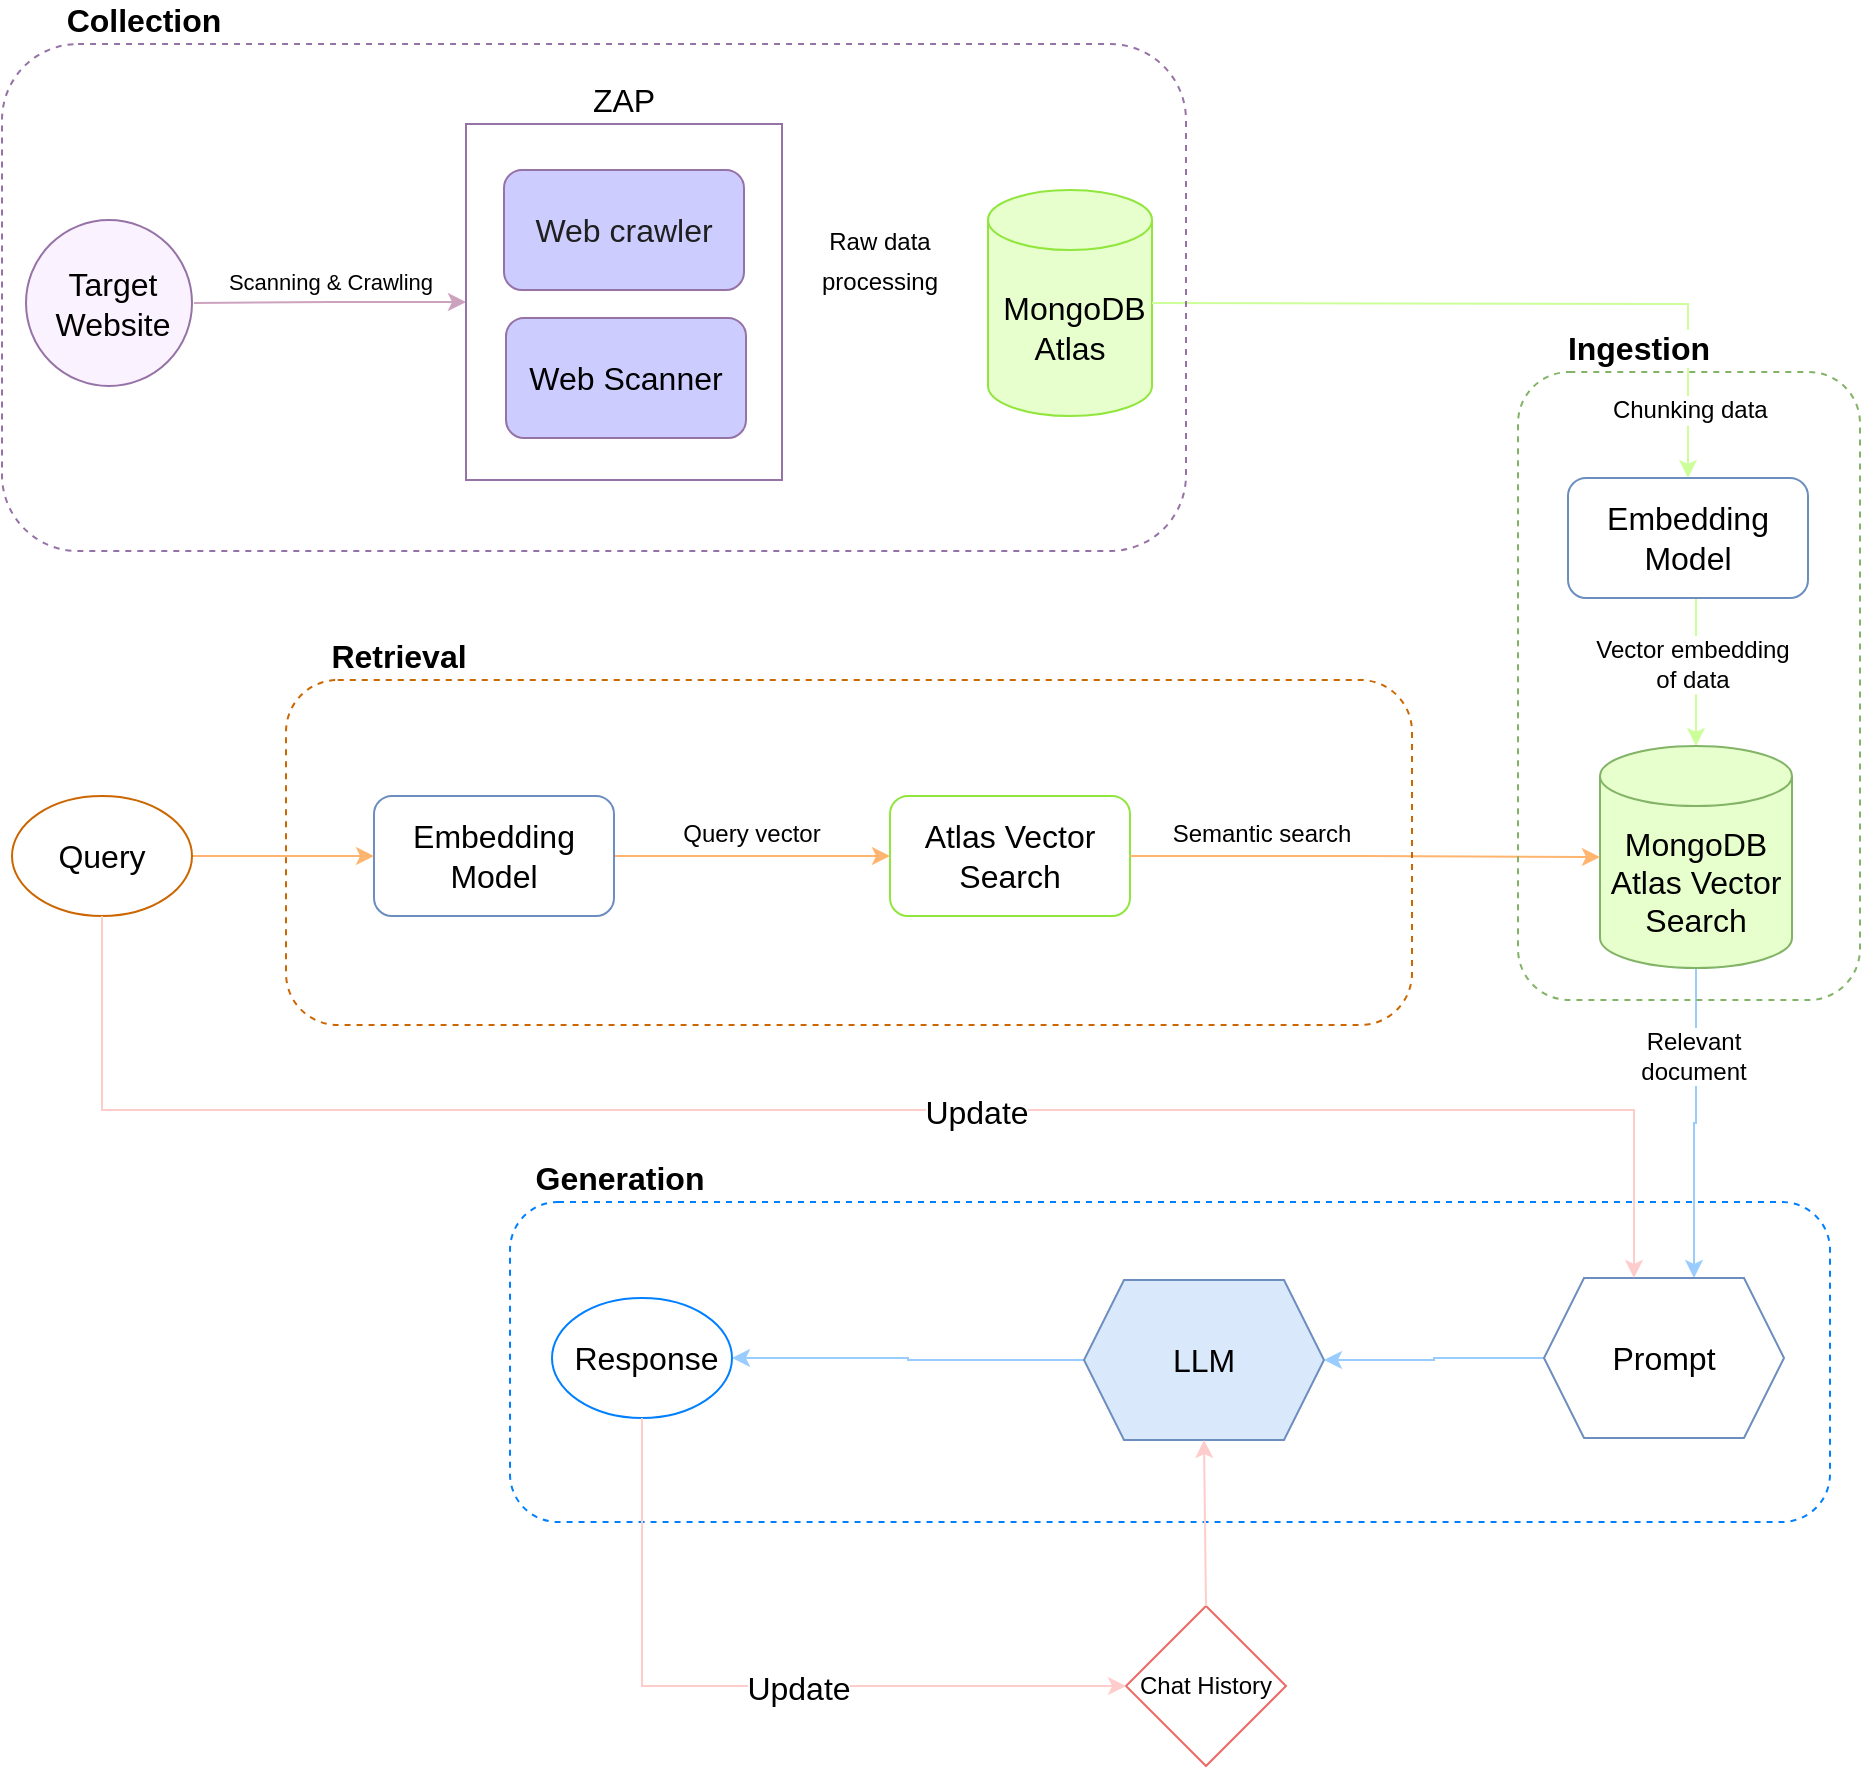 <mxfile version="26.0.5">
  <diagram name="Page-1" id="wJPzSrnuD0-9DPxej07Z">
    <mxGraphModel dx="2203" dy="896" grid="0" gridSize="10" guides="0" tooltips="0" connect="1" arrows="1" fold="1" page="0" pageScale="1" pageWidth="850" pageHeight="1100" math="0" shadow="0">
      <root>
        <mxCell id="0" />
        <mxCell id="1" parent="0" />
        <mxCell id="783OgWmeai5mKdStS9SS-3" value="" style="edgeStyle=orthogonalEdgeStyle;rounded=0;orthogonalLoop=1;jettySize=auto;html=1;startArrow=classic;startFill=1;endArrow=none;endFill=0;fontSize=16;entryX=0.988;entryY=0.49;entryDx=0;entryDy=0;entryPerimeter=0;exitX=0;exitY=0.5;exitDx=0;exitDy=0;strokeColor=#CDA2BE;" parent="1" source="O4jTcRz5tUedmGzt3tnk-2" target="O4jTcRz5tUedmGzt3tnk-10" edge="1">
          <mxGeometry relative="1" as="geometry">
            <mxPoint x="213" y="160" as="sourcePoint" />
            <mxPoint x="52" y="160" as="targetPoint" />
          </mxGeometry>
        </mxCell>
        <mxCell id="783OgWmeai5mKdStS9SS-6" value="&amp;nbsp;MongoDB Atlas" style="shape=cylinder3;whiteSpace=wrap;html=1;boundedLbl=1;backgroundOutline=1;size=15;fontSize=16;verticalAlign=middle;spacingTop=0;spacingBottom=0;labelPosition=center;verticalLabelPosition=middle;align=center;fillColor=#E6FFCC;strokeColor=light-dark(#91e63d, #006000);" parent="1" vertex="1">
          <mxGeometry x="430" y="98" width="82" height="113" as="geometry" />
        </mxCell>
        <mxCell id="783OgWmeai5mKdStS9SS-9" value="" style="endArrow=classic;html=1;rounded=0;entryX=0.5;entryY=0;entryDx=0;entryDy=0;exitX=1;exitY=0.5;exitDx=0;exitDy=0;exitPerimeter=0;fontSize=16;strokeColor=#CCFF99;" parent="1" source="783OgWmeai5mKdStS9SS-6" target="783OgWmeai5mKdStS9SS-11" edge="1">
          <mxGeometry width="50" height="50" relative="1" as="geometry">
            <mxPoint x="332" y="400" as="sourcePoint" />
            <mxPoint x="742" y="160" as="targetPoint" />
            <Array as="points">
              <mxPoint x="780" y="155" />
            </Array>
          </mxGeometry>
        </mxCell>
        <mxCell id="783OgWmeai5mKdStS9SS-13" value="" style="edgeStyle=orthogonalEdgeStyle;rounded=0;orthogonalLoop=1;jettySize=auto;html=1;exitX=0.5;exitY=1;exitDx=0;exitDy=0;entryX=0.5;entryY=0;entryDx=0;entryDy=0;entryPerimeter=0;fontSize=16;strokeColor=#CCFF99;" parent="1" source="783OgWmeai5mKdStS9SS-11" target="783OgWmeai5mKdStS9SS-12" edge="1">
          <mxGeometry relative="1" as="geometry">
            <mxPoint x="868" y="160" as="sourcePoint" />
            <mxPoint x="1128" y="160" as="targetPoint" />
            <Array as="points">
              <mxPoint x="762" y="255" />
              <mxPoint x="772" y="255" />
            </Array>
          </mxGeometry>
        </mxCell>
        <mxCell id="783OgWmeai5mKdStS9SS-11" value="Embedding Model" style="rounded=1;whiteSpace=wrap;html=1;fontSize=16;strokeColor=#6C8EBF;" parent="1" vertex="1">
          <mxGeometry x="720" y="242" width="120" height="60" as="geometry" />
        </mxCell>
        <mxCell id="ZdcENUANDSbNlizIBVIP-10" value="" style="edgeStyle=orthogonalEdgeStyle;rounded=0;orthogonalLoop=1;jettySize=auto;html=1;fontSize=16;strokeColor=#99CCFF;entryX=0.625;entryY=0;entryDx=0;entryDy=0;" parent="1" source="783OgWmeai5mKdStS9SS-12" target="ZdcENUANDSbNlizIBVIP-8" edge="1">
          <mxGeometry relative="1" as="geometry" />
        </mxCell>
        <mxCell id="783OgWmeai5mKdStS9SS-12" value="MongoDB Atlas Vector Search" style="shape=cylinder3;whiteSpace=wrap;html=1;boundedLbl=1;backgroundOutline=1;size=15;fontSize=16;fillColor=#E6FFCC;strokeColor=#82b366;" parent="1" vertex="1">
          <mxGeometry x="736" y="376" width="96" height="111" as="geometry" />
        </mxCell>
        <mxCell id="783OgWmeai5mKdStS9SS-15" value="Atlas Vector Search" style="rounded=1;whiteSpace=wrap;html=1;fontSize=16;strokeColor=#91E63D;" parent="1" vertex="1">
          <mxGeometry x="381" y="401" width="120" height="60" as="geometry" />
        </mxCell>
        <mxCell id="ZdcENUANDSbNlizIBVIP-2" style="edgeStyle=orthogonalEdgeStyle;rounded=0;orthogonalLoop=1;jettySize=auto;html=1;exitX=1;exitY=0.5;exitDx=0;exitDy=0;entryX=0;entryY=0.5;entryDx=0;entryDy=0;fontSize=16;strokeColor=#FFB570;" parent="1" source="ZdcENUANDSbNlizIBVIP-1" target="783OgWmeai5mKdStS9SS-15" edge="1">
          <mxGeometry relative="1" as="geometry" />
        </mxCell>
        <mxCell id="ZdcENUANDSbNlizIBVIP-1" value="Embedding Model" style="rounded=1;whiteSpace=wrap;html=1;fontSize=16;strokeColor=#6C8EBF;" parent="1" vertex="1">
          <mxGeometry x="123" y="401" width="120" height="60" as="geometry" />
        </mxCell>
        <mxCell id="ZdcENUANDSbNlizIBVIP-5" style="edgeStyle=orthogonalEdgeStyle;rounded=0;orthogonalLoop=1;jettySize=auto;html=1;entryX=0;entryY=0.5;entryDx=0;entryDy=0;fontSize=16;strokeColor=#FFB570;" parent="1" source="ZdcENUANDSbNlizIBVIP-4" target="ZdcENUANDSbNlizIBVIP-1" edge="1">
          <mxGeometry relative="1" as="geometry" />
        </mxCell>
        <mxCell id="ZdcENUANDSbNlizIBVIP-4" value="Query" style="ellipse;whiteSpace=wrap;html=1;fontSize=16;strokeColor=#CC6600;" parent="1" vertex="1">
          <mxGeometry x="-58" y="401" width="90" height="60" as="geometry" />
        </mxCell>
        <mxCell id="ZdcENUANDSbNlizIBVIP-6" style="edgeStyle=orthogonalEdgeStyle;rounded=0;orthogonalLoop=1;jettySize=auto;html=1;exitX=1;exitY=0.5;exitDx=0;exitDy=0;entryX=0;entryY=0.5;entryDx=0;entryDy=0;entryPerimeter=0;fontSize=16;strokeColor=#FFB570;" parent="1" source="783OgWmeai5mKdStS9SS-15" target="783OgWmeai5mKdStS9SS-12" edge="1">
          <mxGeometry relative="1" as="geometry" />
        </mxCell>
        <mxCell id="ZdcENUANDSbNlizIBVIP-13" style="edgeStyle=orthogonalEdgeStyle;rounded=0;orthogonalLoop=1;jettySize=auto;html=1;exitX=0;exitY=0.5;exitDx=0;exitDy=0;entryX=1;entryY=0.5;entryDx=0;entryDy=0;fontSize=16;strokeColor=#99CCFF;" parent="1" source="ZdcENUANDSbNlizIBVIP-8" target="ZdcENUANDSbNlizIBVIP-12" edge="1">
          <mxGeometry relative="1" as="geometry" />
        </mxCell>
        <mxCell id="ZdcENUANDSbNlizIBVIP-8" value="Prompt" style="shape=hexagon;perimeter=hexagonPerimeter2;whiteSpace=wrap;html=1;fixedSize=1;fontSize=16;strokeColor=#6C8EBF;" parent="1" vertex="1">
          <mxGeometry x="708" y="642" width="120" height="80" as="geometry" />
        </mxCell>
        <mxCell id="ZdcENUANDSbNlizIBVIP-9" value="" style="endArrow=classic;html=1;rounded=0;exitX=0.5;exitY=1;exitDx=0;exitDy=0;fontSize=16;strokeColor=#FFCCCC;fillColor=#fff2cc;entryX=0.375;entryY=0;entryDx=0;entryDy=0;edgeStyle=orthogonalEdgeStyle;" parent="1" source="ZdcENUANDSbNlizIBVIP-4" target="ZdcENUANDSbNlizIBVIP-8" edge="1">
          <mxGeometry width="50" height="50" relative="1" as="geometry">
            <mxPoint x="472" y="581" as="sourcePoint" />
            <mxPoint x="713" y="603" as="targetPoint" />
            <Array as="points">
              <mxPoint x="-13" y="558" />
              <mxPoint x="753" y="558" />
            </Array>
          </mxGeometry>
        </mxCell>
        <mxCell id="O4jTcRz5tUedmGzt3tnk-34" value="Update" style="edgeLabel;html=1;align=center;verticalAlign=middle;resizable=0;points=[];comic=0;pointerEvents=0;fontFamily=Helvetica;fontSize=16;fontColor=default;labelBackgroundColor=default;fillColor=none;gradientColor=none;" parent="ZdcENUANDSbNlizIBVIP-9" connectable="0" vertex="1">
          <mxGeometry x="0.127" y="-1" relative="1" as="geometry">
            <mxPoint as="offset" />
          </mxGeometry>
        </mxCell>
        <mxCell id="ZdcENUANDSbNlizIBVIP-16" style="edgeStyle=orthogonalEdgeStyle;rounded=0;orthogonalLoop=1;jettySize=auto;html=1;exitX=0;exitY=0.5;exitDx=0;exitDy=0;entryX=1;entryY=0.5;entryDx=0;entryDy=0;fontSize=16;fillColor=#dae8fc;strokeColor=#99CCFF;" parent="1" source="ZdcENUANDSbNlizIBVIP-12" target="ZdcENUANDSbNlizIBVIP-15" edge="1">
          <mxGeometry relative="1" as="geometry" />
        </mxCell>
        <mxCell id="ZdcENUANDSbNlizIBVIP-12" value="LLM" style="shape=hexagon;perimeter=hexagonPerimeter2;whiteSpace=wrap;html=1;fixedSize=1;fontSize=16;fillColor=#dae8fc;strokeColor=#6C8EBF;" parent="1" vertex="1">
          <mxGeometry x="478" y="643" width="120" height="80" as="geometry" />
        </mxCell>
        <mxCell id="ZdcENUANDSbNlizIBVIP-15" value="&amp;nbsp;Response" style="ellipse;whiteSpace=wrap;html=1;fontSize=16;strokeColor=#007FFF;" parent="1" vertex="1">
          <mxGeometry x="212" y="652" width="90" height="60" as="geometry" />
        </mxCell>
        <mxCell id="O4jTcRz5tUedmGzt3tnk-11" value="" style="group;dashed=1;dashPattern=1 1;strokeWidth=0;" parent="1" connectable="0" vertex="1">
          <mxGeometry x="-50" y="114" width="84" height="83" as="geometry" />
        </mxCell>
        <mxCell id="O4jTcRz5tUedmGzt3tnk-9" value="" style="ellipse;whiteSpace=wrap;html=1;aspect=fixed;comic=0;pointerEvents=0;align=center;verticalAlign=bottom;fontFamily=Helvetica;fontSize=16;labelBackgroundColor=default;resizable=1;fillColor=#FBF2FF;strokeColor=#9673A6;" parent="O4jTcRz5tUedmGzt3tnk-11" vertex="1">
          <mxGeometry x="-1" y="-1" width="83" height="83" as="geometry" />
        </mxCell>
        <mxCell id="O4jTcRz5tUedmGzt3tnk-10" value="&lt;span&gt;Target&lt;/span&gt;&lt;div&gt;&lt;span&gt;Website&lt;/span&gt;&lt;/div&gt;" style="text;html=1;align=center;verticalAlign=middle;resizable=1;points=[];autosize=1;strokeColor=none;fillColor=none;fontFamily=Helvetica;fontSize=16;labelBackgroundColor=none;" parent="O4jTcRz5tUedmGzt3tnk-11" vertex="1">
          <mxGeometry y="16" width="84" height="50" as="geometry" />
        </mxCell>
        <mxCell id="O4jTcRz5tUedmGzt3tnk-12" value="" style="group;fillColor=#E5CCFF;strokeColor=#9673A6;" parent="1" connectable="0" vertex="1">
          <mxGeometry x="169" y="65" width="158" height="178" as="geometry" />
        </mxCell>
        <mxCell id="O4jTcRz5tUedmGzt3tnk-2" value="ZAP" style="rounded=0;whiteSpace=wrap;html=1;fontSize=16;labelPosition=center;verticalLabelPosition=top;align=center;verticalAlign=bottom;strokeColor=#9673A6;" parent="O4jTcRz5tUedmGzt3tnk-12" vertex="1">
          <mxGeometry width="158" height="178" as="geometry" />
        </mxCell>
        <mxCell id="O4jTcRz5tUedmGzt3tnk-3" value="Web Scanner" style="rounded=1;whiteSpace=wrap;html=1;fontSize=16;fillColor=#CCCCFF;strokeColor=#9673a6;" parent="O4jTcRz5tUedmGzt3tnk-12" vertex="1">
          <mxGeometry x="20" y="97" width="120" height="60" as="geometry" />
        </mxCell>
        <mxCell id="O4jTcRz5tUedmGzt3tnk-4" value="&lt;span style=&quot;color: rgb(31, 31, 31); font-family: &amp;quot;Google Sans&amp;quot;, Arial, sans-serif; text-align: start;&quot;&gt;&lt;font&gt;Web crawler&lt;/font&gt;&lt;/span&gt;" style="rounded=1;whiteSpace=wrap;html=1;fontSize=16;fillColor=#CCCCFF;strokeColor=#9673a6;" parent="O4jTcRz5tUedmGzt3tnk-12" vertex="1">
          <mxGeometry x="19" y="23" width="120" height="60" as="geometry" />
        </mxCell>
        <mxCell id="O4jTcRz5tUedmGzt3tnk-18" value="Scanning &amp;amp; Crawling" style="text;html=1;align=center;verticalAlign=middle;whiteSpace=wrap;rounded=0;fontFamily=Helvetica;fontSize=11;fontColor=default;labelBackgroundColor=default;resizable=1;" parent="1" vertex="1">
          <mxGeometry x="26" y="135" width="151" height="18" as="geometry" />
        </mxCell>
        <mxCell id="O4jTcRz5tUedmGzt3tnk-19" value="&lt;font style=&quot;font-size: 12px;&quot;&gt;Raw data processing&lt;/font&gt;" style="text;html=1;align=center;verticalAlign=middle;whiteSpace=wrap;rounded=0;fontFamily=Helvetica;fontSize=16;fontColor=default;labelBackgroundColor=default;resizable=1;" parent="1" vertex="1">
          <mxGeometry x="332" y="117" width="88" height="30" as="geometry" />
        </mxCell>
        <mxCell id="O4jTcRz5tUedmGzt3tnk-20" value="&amp;nbsp;Chunking data" style="text;html=1;align=center;verticalAlign=middle;whiteSpace=wrap;rounded=0;fontFamily=Helvetica;fontSize=12;fontColor=default;labelBackgroundColor=default;resizable=1;labelPosition=center;verticalLabelPosition=middle;spacingTop=0;spacing=0;" parent="1" vertex="1">
          <mxGeometry x="729" y="201" width="101" height="14" as="geometry" />
        </mxCell>
        <mxCell id="O4jTcRz5tUedmGzt3tnk-21" value="Vector embedding of data" style="text;html=1;align=center;verticalAlign=middle;whiteSpace=wrap;rounded=0;fontFamily=Helvetica;fontSize=12;fontColor=default;labelBackgroundColor=default;resizable=1;" parent="1" vertex="1">
          <mxGeometry x="728" y="314" width="109" height="41" as="geometry" />
        </mxCell>
        <mxCell id="O4jTcRz5tUedmGzt3tnk-22" value="Query vector" style="text;html=1;align=center;verticalAlign=middle;whiteSpace=wrap;rounded=0;fontFamily=Helvetica;fontSize=12;fontColor=default;labelBackgroundColor=default;resizable=1;spacingTop=10;" parent="1" vertex="1">
          <mxGeometry x="274" y="400" width="76" height="30" as="geometry" />
        </mxCell>
        <mxCell id="O4jTcRz5tUedmGzt3tnk-23" value="Semantic search" style="text;html=1;align=center;verticalAlign=middle;whiteSpace=wrap;rounded=0;fontFamily=Helvetica;fontSize=12;fontColor=default;labelBackgroundColor=default;resizable=1;spacingTop=10;" parent="1" vertex="1">
          <mxGeometry x="518" y="400" width="98" height="30" as="geometry" />
        </mxCell>
        <mxCell id="O4jTcRz5tUedmGzt3tnk-24" value="Relevant document" style="text;html=1;align=center;verticalAlign=middle;whiteSpace=wrap;rounded=0;fontFamily=Helvetica;fontSize=12;fontColor=default;labelBackgroundColor=default;resizable=1;spacingTop=10;" parent="1" vertex="1">
          <mxGeometry x="753" y="511" width="60" height="30" as="geometry" />
        </mxCell>
        <mxCell id="O4jTcRz5tUedmGzt3tnk-26" value="&lt;b&gt;Collection&lt;/b&gt;" style="rounded=1;whiteSpace=wrap;html=1;comic=0;pointerEvents=0;align=center;verticalAlign=bottom;fontFamily=Helvetica;fontSize=16;fontColor=default;labelBackgroundColor=default;resizable=1;fillColor=none;gradientColor=none;dashed=1;labelPosition=center;verticalLabelPosition=top;spacingLeft=0;spacingRight=450;strokeColor=#9673A6;" parent="1" vertex="1">
          <mxGeometry x="-63" y="25" width="592" height="253.5" as="geometry" />
        </mxCell>
        <mxCell id="O4jTcRz5tUedmGzt3tnk-27" value="&lt;b&gt;Ingestion&lt;/b&gt;" style="rounded=1;whiteSpace=wrap;html=1;comic=0;pointerEvents=0;align=center;verticalAlign=bottom;fontFamily=Helvetica;fontSize=16;fontColor=default;labelBackgroundColor=default;resizable=1;fillColor=none;gradientColor=none;dashed=1;labelPosition=center;verticalLabelPosition=top;spacingLeft=0;spacingRight=50;strokeColor=#82B366;" parent="1" vertex="1">
          <mxGeometry x="695" y="189" width="171" height="314" as="geometry" />
        </mxCell>
        <mxCell id="O4jTcRz5tUedmGzt3tnk-29" value="&lt;b&gt;Retrieval&lt;/b&gt;" style="rounded=1;whiteSpace=wrap;html=1;comic=0;pointerEvents=0;align=center;verticalAlign=bottom;fontFamily=Helvetica;fontSize=16;fontColor=default;labelBackgroundColor=default;resizable=1;fillColor=none;gradientColor=none;dashed=1;labelPosition=center;verticalLabelPosition=top;spacingLeft=0;spacingRight=450;strokeColor=#CC6600;" parent="1" vertex="1">
          <mxGeometry x="79" y="343" width="563" height="172.5" as="geometry" />
        </mxCell>
        <mxCell id="O4jTcRz5tUedmGzt3tnk-30" value="&lt;b&gt;Generation&lt;/b&gt;" style="rounded=1;whiteSpace=wrap;html=1;comic=0;pointerEvents=0;align=center;verticalAlign=bottom;fontFamily=Helvetica;fontSize=16;fontColor=default;labelBackgroundColor=default;resizable=1;fillColor=none;gradientColor=none;dashed=1;labelPosition=center;verticalLabelPosition=top;spacingLeft=0;spacingRight=550;strokeColor=#007FFF;" parent="1" vertex="1">
          <mxGeometry x="191" y="604" width="660" height="160" as="geometry" />
        </mxCell>
        <mxCell id="fz-cJGcKrdsOTxwCRgYT-1" value="Chat History" style="rhombus;whiteSpace=wrap;html=1;strokeColor=#EA6B66;" vertex="1" parent="1">
          <mxGeometry x="499" y="806" width="80" height="80" as="geometry" />
        </mxCell>
        <mxCell id="fz-cJGcKrdsOTxwCRgYT-4" value="" style="endArrow=classic;html=1;rounded=0;exitX=0.5;exitY=1;exitDx=0;exitDy=0;fontSize=16;strokeColor=#FFCCCC;fillColor=#fff2cc;entryX=0;entryY=0.5;entryDx=0;entryDy=0;edgeStyle=orthogonalEdgeStyle;" edge="1" parent="1" source="ZdcENUANDSbNlizIBVIP-15" target="fz-cJGcKrdsOTxwCRgYT-1">
          <mxGeometry width="50" height="50" relative="1" as="geometry">
            <mxPoint x="65.93" y="648" as="sourcePoint" />
            <mxPoint x="831.93" y="829" as="targetPoint" />
          </mxGeometry>
        </mxCell>
        <mxCell id="fz-cJGcKrdsOTxwCRgYT-5" value="Update" style="edgeLabel;html=1;align=center;verticalAlign=middle;resizable=0;points=[];comic=0;pointerEvents=0;fontFamily=Helvetica;fontSize=16;fontColor=default;labelBackgroundColor=default;fillColor=none;gradientColor=none;" connectable="0" vertex="1" parent="fz-cJGcKrdsOTxwCRgYT-4">
          <mxGeometry x="0.127" y="-1" relative="1" as="geometry">
            <mxPoint as="offset" />
          </mxGeometry>
        </mxCell>
        <mxCell id="fz-cJGcKrdsOTxwCRgYT-7" value="" style="endArrow=classic;html=1;rounded=0;exitX=0.5;exitY=0;exitDx=0;exitDy=0;fontSize=16;strokeColor=#FFCCCC;fillColor=#fff2cc;entryX=0.5;entryY=1;entryDx=0;entryDy=0;" edge="1" parent="1" source="fz-cJGcKrdsOTxwCRgYT-1" target="ZdcENUANDSbNlizIBVIP-12">
          <mxGeometry width="50" height="50" relative="1" as="geometry">
            <mxPoint x="267" y="722" as="sourcePoint" />
            <mxPoint x="504" y="848" as="targetPoint" />
          </mxGeometry>
        </mxCell>
      </root>
    </mxGraphModel>
  </diagram>
</mxfile>
